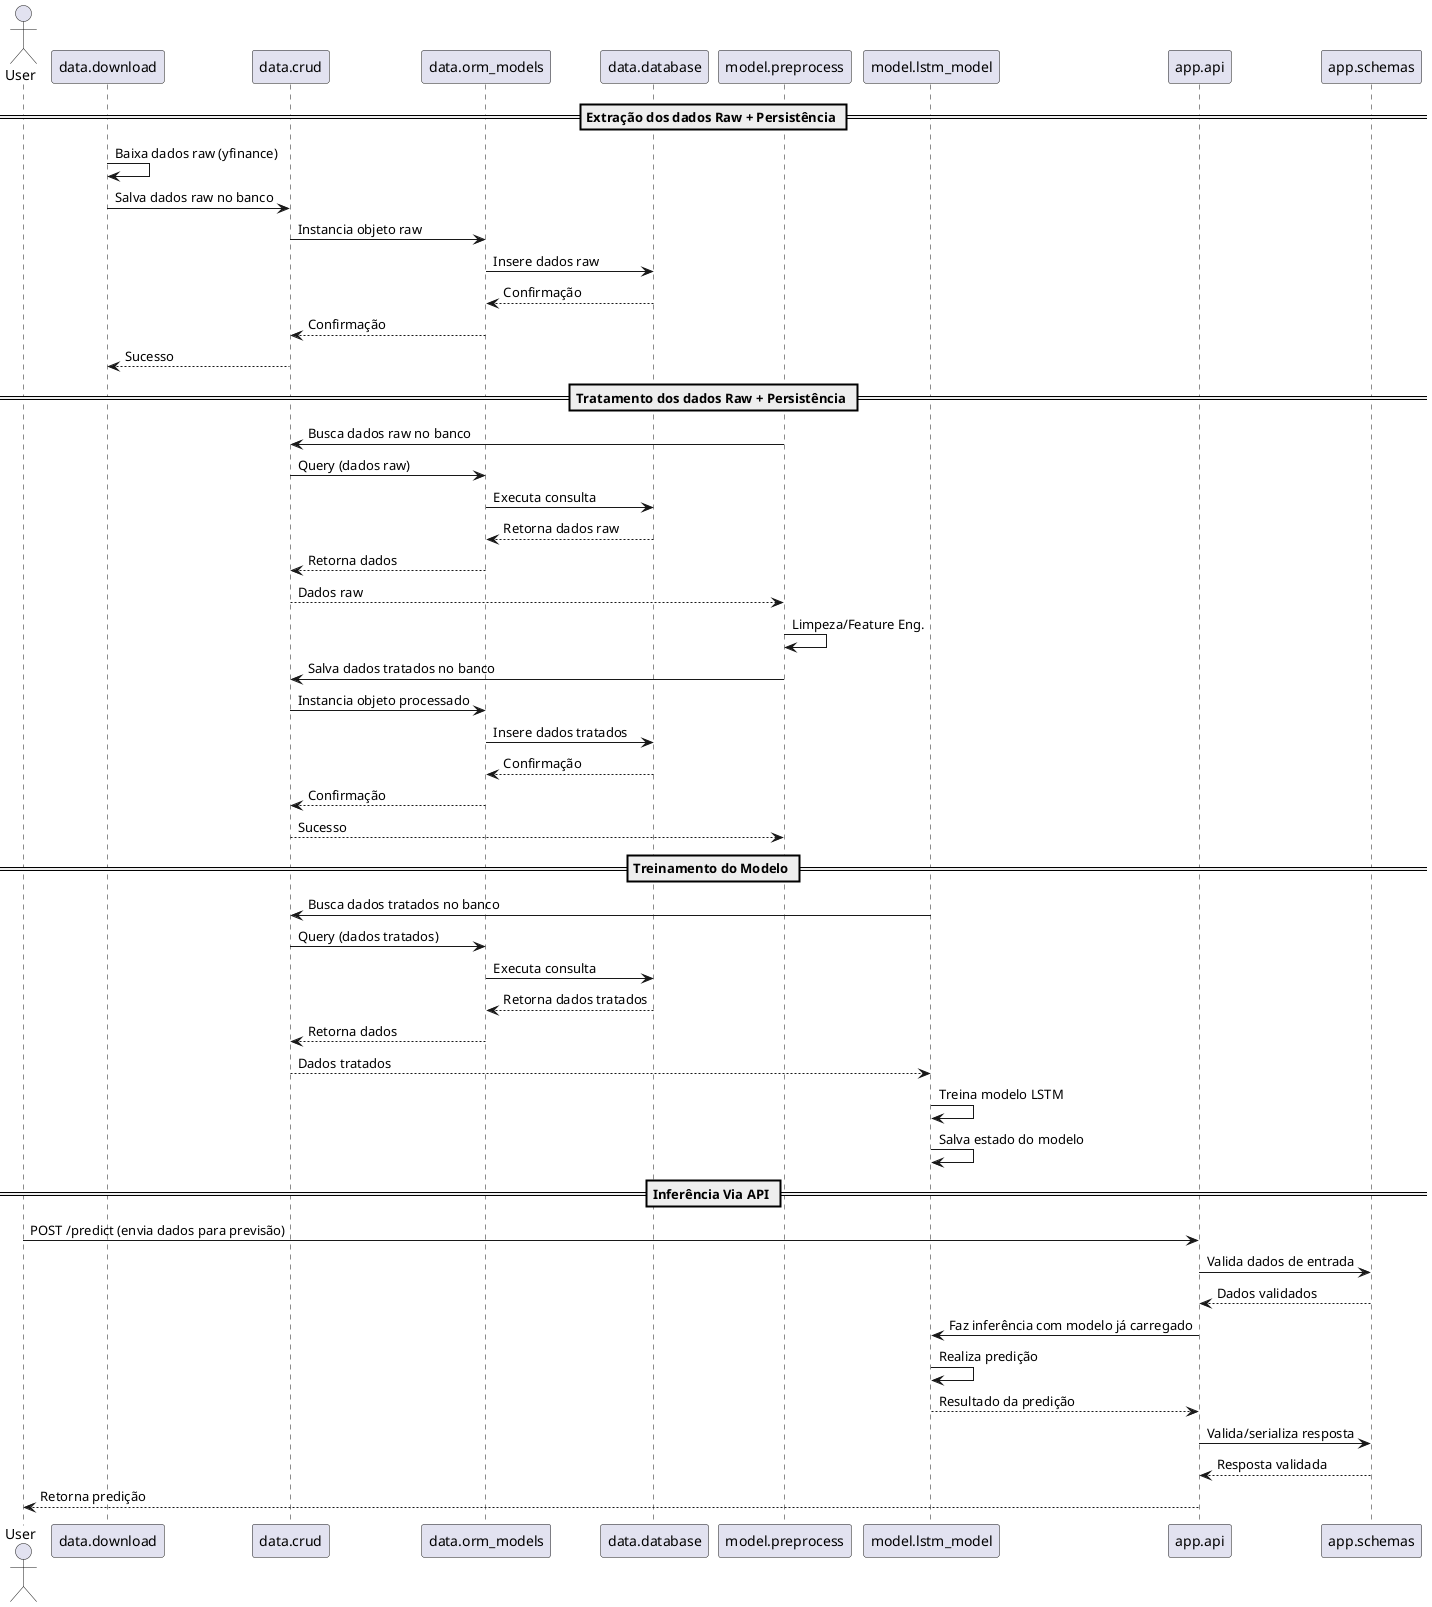 @startuml
actor User

== Extração dos dados Raw + Persistência ==
data.download -> data.download : Baixa dados raw (yfinance)
data.download -> data.crud : Salva dados raw no banco
data.crud -> data.orm_models : Instancia objeto raw
data.orm_models -> data.database : Insere dados raw
data.database --> data.orm_models : Confirmação
data.orm_models --> data.crud : Confirmação
data.crud --> data.download : Sucesso

== Tratamento dos dados Raw + Persistência ==
model.preprocess -> data.crud : Busca dados raw no banco
data.crud -> data.orm_models : Query (dados raw)
data.orm_models -> data.database : Executa consulta
data.database --> data.orm_models : Retorna dados raw
data.orm_models --> data.crud : Retorna dados
data.crud --> model.preprocess : Dados raw

model.preprocess -> model.preprocess : Limpeza/Feature Eng.
model.preprocess -> data.crud : Salva dados tratados no banco
data.crud -> data.orm_models : Instancia objeto processado
data.orm_models -> data.database : Insere dados tratados
data.database --> data.orm_models : Confirmação
data.orm_models --> data.crud : Confirmação
data.crud --> model.preprocess : Sucesso

== Treinamento do Modelo ==
model.lstm_model -> data.crud : Busca dados tratados no banco
data.crud -> data.orm_models : Query (dados tratados)
data.orm_models -> data.database : Executa consulta
data.database --> data.orm_models : Retorna dados tratados
data.orm_models --> data.crud : Retorna dados
data.crud --> model.lstm_model : Dados tratados

model.lstm_model -> model.lstm_model : Treina modelo LSTM
model.lstm_model -> model.lstm_model : Salva estado do modelo

== Inferência Via API ==
User -> app.api : POST /predict (envia dados para previsão)
app.api -> app.schemas : Valida dados de entrada
app.schemas --> app.api : Dados validados

app.api -> model.lstm_model : Faz inferência com modelo já carregado
model.lstm_model -> model.lstm_model : Realiza predição
model.lstm_model --> app.api : Resultado da predição

app.api -> app.schemas : Valida/serializa resposta
app.schemas --> app.api : Resposta validada
app.api --> User : Retorna predição
@enduml